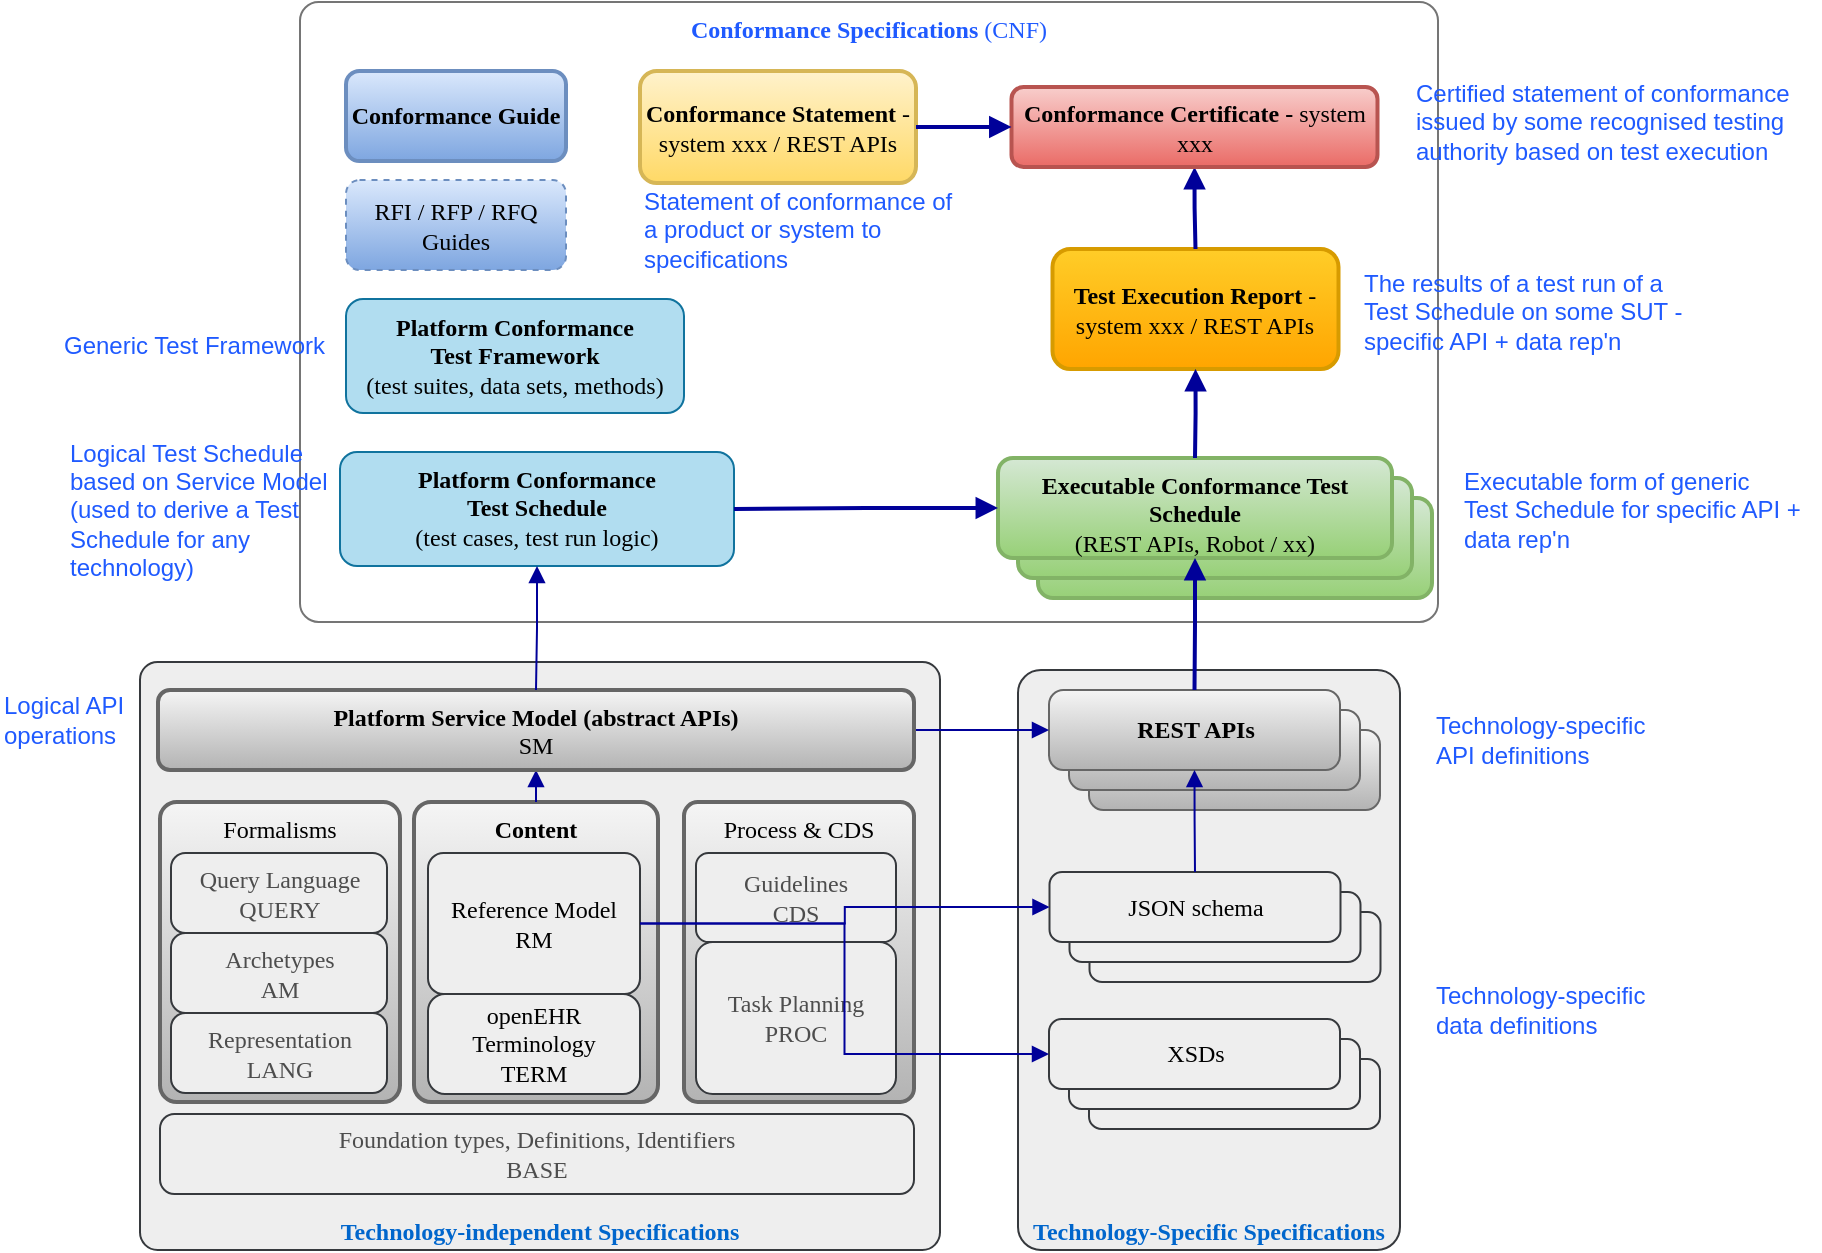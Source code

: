<mxfile version="12.6.5" type="device"><diagram id="b103ddfa-8f0c-cd65-ed6a-003c00e3a0f2" name="Page-1"><mxGraphModel dx="1126" dy="786" grid="1" gridSize="10" guides="1" tooltips="1" connect="1" arrows="1" fold="1" page="1" pageScale="1" pageWidth="1169" pageHeight="826" background="#ffffff" math="0" shadow="0"><root><mxCell id="0"/><mxCell id="1" parent="0"/><UserObject label="&lt;span&gt;Technology-Specific Specifications&lt;/span&gt;" id="13"><mxCell style="rounded=1;whiteSpace=wrap;html=1;glass=0;labelBackgroundColor=none;strokeColor=#36393d;strokeWidth=1;fillColor=#eeeeee;fontFamily=Verdana;fontSize=12;align=center;shadow=0;comic=0;arcSize=6;fontStyle=1;verticalAlign=bottom;fontColor=#0066CC;" parent="1" vertex="1"><mxGeometry x="560" y="514" width="191" height="290" as="geometry"/></mxCell></UserObject><UserObject label="JSON schema" id="EvurB80rh6ZlVjJsJ0TG-45"><mxCell style="rounded=1;whiteSpace=wrap;html=1;glass=0;labelBackgroundColor=none;strokeColor=#36393d;strokeWidth=1;fillColor=#eeeeee;fontFamily=Verdana;fontSize=12;align=center;shadow=0;comic=0;arcSize=18;fontStyle=0;" vertex="1" parent="1"><mxGeometry x="595.75" y="635" width="145.5" height="35" as="geometry"/></mxCell></UserObject><UserObject label="JSON schema" id="EvurB80rh6ZlVjJsJ0TG-44"><mxCell style="rounded=1;whiteSpace=wrap;html=1;glass=0;labelBackgroundColor=none;strokeColor=#36393d;strokeWidth=1;fillColor=#eeeeee;fontFamily=Verdana;fontSize=12;align=center;shadow=0;comic=0;arcSize=18;fontStyle=0;" vertex="1" parent="1"><mxGeometry x="585.75" y="625" width="145.5" height="35" as="geometry"/></mxCell></UserObject><UserObject label="XSDs" id="EvurB80rh6ZlVjJsJ0TG-47"><mxCell style="rounded=1;whiteSpace=wrap;html=1;glass=0;labelBackgroundColor=none;strokeColor=#36393d;strokeWidth=1;fillColor=#eeeeee;fontFamily=Verdana;fontSize=12;align=center;shadow=0;comic=0;arcSize=18;fontStyle=0;" vertex="1" parent="1"><mxGeometry x="595.5" y="708.5" width="145.5" height="35" as="geometry"/></mxCell></UserObject><UserObject label="XSDs" id="EvurB80rh6ZlVjJsJ0TG-46"><mxCell style="rounded=1;whiteSpace=wrap;html=1;glass=0;labelBackgroundColor=none;strokeColor=#36393d;strokeWidth=1;fillColor=#eeeeee;fontFamily=Verdana;fontSize=12;align=center;shadow=0;comic=0;arcSize=18;fontStyle=0;" vertex="1" parent="1"><mxGeometry x="585.5" y="698.5" width="145.5" height="35" as="geometry"/></mxCell></UserObject><UserObject label="&lt;span style=&quot;font-size: 12px&quot;&gt;&lt;font&gt;&lt;b&gt;Conformance Specifications&amp;nbsp;&lt;/b&gt;(&lt;/font&gt;&lt;/span&gt;CNF&lt;span style=&quot;font-size: 12px&quot;&gt;&lt;font&gt;)&lt;/font&gt;&lt;/span&gt;" id="14"><mxCell style="rounded=1;whiteSpace=wrap;html=1;glass=0;labelBackgroundColor=none;strokeWidth=1;fontFamily=Verdana;fontSize=12;align=center;shadow=0;comic=0;arcSize=3;fontStyle=0;fontColor=#1F5AFF;strokeColor=#757575;verticalAlign=top;" parent="1" vertex="1"><mxGeometry x="201" y="180" width="569" height="310" as="geometry"/></mxCell></UserObject><UserObject label="&lt;span style=&quot;font-size: 12px&quot;&gt;&lt;br style=&quot;font-size: 12px&quot;&gt;&lt;/span&gt;" id="EvurB80rh6ZlVjJsJ0TG-40"><mxCell style="rounded=1;whiteSpace=wrap;html=1;glass=0;labelBackgroundColor=none;strokeColor=#82b366;strokeWidth=2;fillColor=#d5e8d4;fontFamily=Verdana;fontSize=12;align=center;shadow=0;comic=0;arcSize=15;fontStyle=1;rotation=0;verticalAlign=top;gradientColor=#97d077;" vertex="1" parent="1"><mxGeometry x="570" y="428" width="197" height="50" as="geometry"/></mxCell></UserObject><UserObject label="&lt;span style=&quot;font-size: 12px&quot;&gt;&lt;br style=&quot;font-size: 12px&quot;&gt;&lt;/span&gt;" id="EvurB80rh6ZlVjJsJ0TG-39"><mxCell style="rounded=1;whiteSpace=wrap;html=1;glass=0;labelBackgroundColor=none;strokeColor=#82b366;strokeWidth=2;fillColor=#d5e8d4;fontFamily=Verdana;fontSize=12;align=center;shadow=0;comic=0;arcSize=15;fontStyle=1;rotation=0;verticalAlign=top;gradientColor=#97d077;" vertex="1" parent="1"><mxGeometry x="560" y="418" width="197" height="50" as="geometry"/></mxCell></UserObject><UserObject label="REST APIs" id="EvurB80rh6ZlVjJsJ0TG-30"><mxCell style="rounded=1;whiteSpace=wrap;html=1;glass=0;labelBackgroundColor=none;strokeColor=#666666;strokeWidth=1;fillColor=#f5f5f5;fontFamily=Verdana;fontSize=12;align=center;shadow=0;comic=0;arcSize=18;fontStyle=1;gradientColor=#b3b3b3;" vertex="1" parent="1"><mxGeometry x="595.5" y="544" width="145.5" height="40" as="geometry"/></mxCell></UserObject><UserObject label="REST APIs" id="EvurB80rh6ZlVjJsJ0TG-29"><mxCell style="rounded=1;whiteSpace=wrap;html=1;glass=0;labelBackgroundColor=none;strokeColor=#666666;strokeWidth=1;fillColor=#f5f5f5;fontFamily=Verdana;fontSize=12;align=center;shadow=0;comic=0;arcSize=18;fontStyle=1;gradientColor=#b3b3b3;" vertex="1" parent="1"><mxGeometry x="585.5" y="534" width="145.5" height="40" as="geometry"/></mxCell></UserObject><mxCell id="2" value="&lt;font style=&quot;font-size: 12px;&quot;&gt;Technology-independent Specifications&lt;/font&gt;" style="rounded=1;whiteSpace=wrap;html=1;glass=0;labelBackgroundColor=none;strokeWidth=1;fontFamily=Verdana;fontSize=12;align=center;shadow=0;comic=0;arcSize=3;fontStyle=1;verticalAlign=bottom;fillColor=#eeeeee;strokeColor=#36393d;fontColor=#0066CC;" parent="1" vertex="1"><mxGeometry x="121" y="510" width="400" height="294" as="geometry"/></mxCell><mxCell id="EGhp5QR9GK3-txbRv1Ei-33" value="&lt;span style=&quot;font-size: 12px&quot;&gt;Content&lt;/span&gt;" style="rounded=1;whiteSpace=wrap;html=1;glass=0;labelBackgroundColor=none;strokeColor=#666666;strokeWidth=2;fillColor=#f5f5f5;fontFamily=Verdana;fontSize=12;align=center;shadow=0;comic=0;arcSize=7;fontStyle=1;verticalAlign=top;gradientColor=#b3b3b3;" parent="1" vertex="1"><mxGeometry x="258" y="580" width="122" height="150" as="geometry"/></mxCell><mxCell id="EGhp5QR9GK3-txbRv1Ei-32" value="&lt;span style=&quot;font-size: 12px;&quot;&gt;Formalisms&lt;/span&gt;" style="rounded=1;whiteSpace=wrap;html=1;glass=0;labelBackgroundColor=none;strokeColor=#666666;strokeWidth=2;fillColor=#f5f5f5;fontFamily=Verdana;fontSize=12;align=center;shadow=0;comic=0;arcSize=7;fontStyle=0;verticalAlign=top;gradientColor=#b3b3b3;" parent="1" vertex="1"><mxGeometry x="131" y="580" width="120" height="150" as="geometry"/></mxCell><mxCell id="8" value="Process &amp;amp; CDS" style="rounded=1;whiteSpace=wrap;html=1;glass=0;labelBackgroundColor=none;strokeColor=#666666;strokeWidth=2;fillColor=#f5f5f5;fontFamily=Verdana;fontSize=12;align=center;shadow=0;comic=0;arcSize=6;fontStyle=0;rotation=0;verticalAlign=top;gradientColor=#b3b3b3;" parent="1" vertex="1"><mxGeometry x="393" y="580" width="115" height="150" as="geometry"/></mxCell><UserObject label="Archetypes&lt;br style=&quot;font-size: 12px&quot;&gt;&lt;font&gt;AM&lt;/font&gt;" id="10"><mxCell style="rounded=1;whiteSpace=wrap;html=1;glass=0;labelBackgroundColor=none;strokeColor=#36393d;strokeWidth=1;fillColor=#eeeeee;fontFamily=Verdana;fontSize=12;align=center;shadow=0;comic=0;arcSize=18;fontStyle=0;fontColor=#4D4D4D;" parent="1" vertex="1"><mxGeometry x="136.5" y="645.5" width="108" height="40" as="geometry"/></mxCell></UserObject><UserObject label="&lt;span&gt;Foundation types, Definitions, Identifiers&lt;/span&gt;&lt;br style=&quot;font-size: 12px&quot;&gt;&lt;font&gt;BASE&lt;/font&gt;" id="11"><mxCell style="rounded=1;whiteSpace=wrap;html=1;glass=0;labelBackgroundColor=none;strokeColor=#36393d;strokeWidth=1;fillColor=#eeeeee;fontFamily=Verdana;fontSize=12;align=center;shadow=0;comic=0;arcSize=18;fontStyle=0;fontColor=#4D4D4D;" parent="1" vertex="1"><mxGeometry x="131" y="736" width="377" height="40" as="geometry"/></mxCell></UserObject><UserObject label="Representation&lt;br style=&quot;font-size: 12px&quot;&gt;&lt;font&gt;LANG&lt;/font&gt;" id="15"><mxCell style="rounded=1;whiteSpace=wrap;html=1;glass=0;labelBackgroundColor=none;strokeColor=#36393d;strokeWidth=1;fillColor=#eeeeee;fontFamily=Verdana;fontSize=12;align=center;shadow=0;comic=0;arcSize=18;fontStyle=0;fontColor=#4D4D4D;" parent="1" vertex="1"><mxGeometry x="136.5" y="685.5" width="108" height="40" as="geometry"/></mxCell></UserObject><UserObject label="Task Planning&lt;br style=&quot;font-size: 12px&quot;&gt;&lt;span style=&quot;font-size: 12px&quot;&gt;&lt;font&gt;PROC&lt;/font&gt;&lt;/span&gt;" id="16"><mxCell style="rounded=1;whiteSpace=wrap;html=1;glass=0;labelBackgroundColor=none;strokeColor=#36393d;strokeWidth=1;fillColor=#eeeeee;fontFamily=Verdana;fontSize=12;align=center;shadow=0;comic=0;arcSize=11;fontStyle=0;fontColor=#4D4D4D;" parent="1" vertex="1"><mxGeometry x="399" y="650" width="100" height="76" as="geometry"/></mxCell></UserObject><UserObject label="REST APIs" id="23"><mxCell style="rounded=1;whiteSpace=wrap;html=1;glass=0;labelBackgroundColor=none;strokeColor=#666666;strokeWidth=1;fillColor=#f5f5f5;fontFamily=Verdana;fontSize=12;align=center;shadow=0;comic=0;arcSize=18;fontStyle=1;gradientColor=#b3b3b3;" parent="1" vertex="1"><mxGeometry x="575.5" y="524" width="145.5" height="40" as="geometry"/></mxCell></UserObject><UserObject label="JSON schema" id="24"><mxCell style="rounded=1;whiteSpace=wrap;html=1;glass=0;labelBackgroundColor=none;strokeColor=#36393d;strokeWidth=1;fillColor=#eeeeee;fontFamily=Verdana;fontSize=12;align=center;shadow=0;comic=0;arcSize=18;fontStyle=0;" parent="1" vertex="1"><mxGeometry x="575.75" y="615" width="145.5" height="35" as="geometry"/></mxCell></UserObject><UserObject label="XSDs" id="25"><mxCell style="rounded=1;whiteSpace=wrap;html=1;glass=0;labelBackgroundColor=none;strokeColor=#36393d;strokeWidth=1;fillColor=#eeeeee;fontFamily=Verdana;fontSize=12;align=center;shadow=0;comic=0;arcSize=18;fontStyle=0;" parent="1" vertex="1"><mxGeometry x="575.5" y="688.5" width="145.5" height="35" as="geometry"/></mxCell></UserObject><UserObject label="&lt;font&gt;Query Language&lt;br style=&quot;font-size: 12px&quot;&gt;&lt;/font&gt;&lt;font&gt;QUERY&lt;/font&gt;" id="EGhp5QR9GK3-txbRv1Ei-28"><mxCell style="rounded=1;whiteSpace=wrap;html=1;glass=0;labelBackgroundColor=none;strokeColor=#36393d;strokeWidth=1;fillColor=#eeeeee;fontFamily=Verdana;fontSize=12;align=center;shadow=0;comic=0;arcSize=18;fontStyle=0;fontColor=#4D4D4D;" parent="1" vertex="1"><mxGeometry x="136.5" y="605.5" width="108" height="40" as="geometry"/></mxCell></UserObject><UserObject label="Reference Model &lt;span style=&quot;font-size: 12px&quot;&gt;&lt;font&gt;RM&lt;/font&gt;&lt;/span&gt;" id="9"><mxCell style="rounded=1;whiteSpace=wrap;html=1;glass=0;labelBackgroundColor=none;strokeColor=#36393d;strokeWidth=1;fillColor=#eeeeee;fontFamily=Verdana;fontSize=12;align=center;shadow=0;comic=0;arcSize=11;fontStyle=0;fontColor=#000000;" parent="1" vertex="1"><mxGeometry x="265" y="605.5" width="106" height="70.5" as="geometry"/></mxCell></UserObject><mxCell id="EvurB80rh6ZlVjJsJ0TG-28" style="edgeStyle=orthogonalEdgeStyle;rounded=0;orthogonalLoop=1;jettySize=auto;html=1;exitX=0;exitY=0.5;exitDx=0;exitDy=0;startArrow=block;startFill=1;endArrow=none;endFill=0;strokeWidth=1;strokeColor=#000099;entryX=1;entryY=0.5;entryDx=0;entryDy=0;" edge="1" parent="1" source="23" target="EGhp5QR9GK3-txbRv1Ei-31"><mxGeometry relative="1" as="geometry"/></mxCell><mxCell id="EvurB80rh6ZlVjJsJ0TG-65" value="" style="edgeStyle=orthogonalEdgeStyle;rounded=0;orthogonalLoop=1;jettySize=auto;html=1;startArrow=block;startFill=1;endArrow=none;endFill=0;strokeColor=#000099;strokeWidth=1;fontSize=12;fontColor=#000000;exitX=0.5;exitY=1;exitDx=0;exitDy=0;" edge="1" parent="1" source="EGhp5QR9GK3-txbRv1Ei-31"><mxGeometry relative="1" as="geometry"><mxPoint x="319" y="580" as="targetPoint"/></mxGeometry></mxCell><UserObject label="Platform Service Model (abstract APIs)&lt;br&gt;&lt;font style=&quot;font-weight: 400&quot;&gt;SM&lt;/font&gt;&lt;span style=&quot;font-weight: normal ; font-size: 12px&quot;&gt;&lt;br style=&quot;font-size: 12px&quot;&gt;&lt;/span&gt;" id="EGhp5QR9GK3-txbRv1Ei-31"><mxCell style="rounded=1;whiteSpace=wrap;html=1;glass=0;labelBackgroundColor=none;strokeColor=#666666;strokeWidth=2;fillColor=#f5f5f5;fontFamily=Verdana;fontSize=12;align=center;shadow=0;comic=0;arcSize=15;fontStyle=1;rotation=0;gradientColor=#b3b3b3;verticalAlign=top;fontColor=#000000;" parent="1" vertex="1"><mxGeometry x="130" y="524" width="378" height="40" as="geometry"/></mxCell></UserObject><UserObject label="Guidelines&lt;br style=&quot;font-size: 12px&quot;&gt;&lt;span style=&quot;font-size: 12px&quot;&gt;&lt;font&gt;CDS&lt;/font&gt;&lt;/span&gt;" id="-gFSiuFGC3lL-DmFV3H0-26"><mxCell style="rounded=1;whiteSpace=wrap;html=1;glass=0;labelBackgroundColor=none;strokeColor=#36393d;strokeWidth=1;fillColor=#eeeeee;fontFamily=Verdana;fontSize=12;align=center;shadow=0;comic=0;arcSize=14;fontStyle=0;fontColor=#4D4D4D;" parent="1" vertex="1"><mxGeometry x="399" y="605.5" width="100" height="44.5" as="geometry"/></mxCell></UserObject><UserObject label="&lt;span style=&quot;font-family: &amp;quot;verdana&amp;quot;&quot;&gt;openEHR Terminology&lt;br&gt;&lt;/span&gt;&lt;span style=&quot;font-family: &amp;quot;verdana&amp;quot;&quot;&gt;&lt;font&gt;TERM&lt;/font&gt;&lt;/span&gt;" id="EQEOGqSLGfEinVACcjaa-28"><mxCell style="rounded=1;whiteSpace=wrap;html=1;glass=0;labelBackgroundColor=none;strokeColor=#36393d;strokeWidth=1;fillColor=#eeeeee;fontFamily=Verdana;fontSize=12;align=center;shadow=0;comic=0;arcSize=17;fontStyle=0;fontColor=#000000;" parent="1" vertex="1"><mxGeometry x="265" y="676" width="106" height="50" as="geometry"/></mxCell></UserObject><UserObject label="&lt;span style=&quot;font-size: 12px&quot;&gt;Platform Conformance&lt;br&gt;Test Schedule&lt;br&gt;&lt;span style=&quot;font-weight: normal&quot;&gt;(test cases, test run logic)&lt;/span&gt;&lt;br style=&quot;font-size: 12px&quot;&gt;&lt;/span&gt;" id="EvurB80rh6ZlVjJsJ0TG-32"><mxCell style="rounded=1;whiteSpace=wrap;html=1;glass=0;labelBackgroundColor=none;strokeColor=#10739e;strokeWidth=1;fillColor=#b1ddf0;fontFamily=Verdana;fontSize=12;align=center;shadow=0;comic=0;arcSize=15;fontStyle=1;rotation=0;verticalAlign=top;" vertex="1" parent="1"><mxGeometry x="221" y="405" width="197" height="57" as="geometry"/></mxCell></UserObject><mxCell id="EvurB80rh6ZlVjJsJ0TG-33" style="edgeStyle=orthogonalEdgeStyle;rounded=0;orthogonalLoop=1;jettySize=auto;html=1;exitX=0.5;exitY=1;exitDx=0;exitDy=0;startArrow=block;startFill=1;endArrow=none;endFill=0;strokeWidth=1;strokeColor=#000099;entryX=0.5;entryY=0;entryDx=0;entryDy=0;" edge="1" parent="1" source="EvurB80rh6ZlVjJsJ0TG-32" target="EGhp5QR9GK3-txbRv1Ei-31"><mxGeometry relative="1" as="geometry"><mxPoint x="518" y="564" as="sourcePoint"/><mxPoint x="585.5" y="564" as="targetPoint"/></mxGeometry></mxCell><UserObject label="&lt;span style=&quot;font-size: 12px&quot;&gt;Executable Conformance Test Schedule&lt;br&gt;&lt;span style=&quot;font-weight: normal&quot;&gt;(REST APIs, Robot / xx)&lt;/span&gt;&lt;br style=&quot;font-size: 12px&quot;&gt;&lt;/span&gt;" id="EvurB80rh6ZlVjJsJ0TG-34"><mxCell style="rounded=1;whiteSpace=wrap;html=1;glass=0;labelBackgroundColor=none;strokeColor=#82b366;strokeWidth=2;fillColor=#d5e8d4;fontFamily=Verdana;fontSize=12;align=center;shadow=0;comic=0;arcSize=15;fontStyle=1;rotation=0;verticalAlign=top;gradientColor=#97d077;" vertex="1" parent="1"><mxGeometry x="550" y="408" width="197" height="50" as="geometry"/></mxCell></UserObject><mxCell id="EvurB80rh6ZlVjJsJ0TG-35" style="edgeStyle=orthogonalEdgeStyle;rounded=0;orthogonalLoop=1;jettySize=auto;html=1;exitX=0;exitY=0.5;exitDx=0;exitDy=0;startArrow=block;startFill=1;endArrow=none;endFill=0;strokeWidth=2;strokeColor=#000099;entryX=1;entryY=0.5;entryDx=0;entryDy=0;" edge="1" parent="1" source="EvurB80rh6ZlVjJsJ0TG-34" target="EvurB80rh6ZlVjJsJ0TG-32"><mxGeometry relative="1" as="geometry"><mxPoint x="585.5" y="577" as="sourcePoint"/><mxPoint x="518" y="577" as="targetPoint"/></mxGeometry></mxCell><mxCell id="EvurB80rh6ZlVjJsJ0TG-36" style="edgeStyle=orthogonalEdgeStyle;rounded=0;orthogonalLoop=1;jettySize=auto;html=1;exitX=0.5;exitY=1;exitDx=0;exitDy=0;startArrow=block;startFill=1;endArrow=none;endFill=0;strokeWidth=2;strokeColor=#000099;entryX=0.5;entryY=0;entryDx=0;entryDy=0;" edge="1" parent="1" source="EvurB80rh6ZlVjJsJ0TG-34" target="23"><mxGeometry relative="1" as="geometry"><mxPoint x="585.5" y="564" as="sourcePoint"/><mxPoint x="518" y="564" as="targetPoint"/></mxGeometry></mxCell><UserObject label="&lt;span style=&quot;font-size: 12px&quot;&gt;Test Execution Report &lt;span style=&quot;font-weight: normal&quot;&gt;- system xxx / REST APIs&lt;/span&gt;&lt;br style=&quot;font-size: 12px&quot;&gt;&lt;/span&gt;" id="EvurB80rh6ZlVjJsJ0TG-41"><mxCell style="rounded=1;whiteSpace=wrap;html=1;glass=0;labelBackgroundColor=none;strokeColor=#d79b00;strokeWidth=2;fillColor=#ffcd28;fontFamily=Verdana;fontSize=12;align=center;shadow=0;comic=0;arcSize=15;fontStyle=1;rotation=0;verticalAlign=middle;gradientColor=#ffa500;" vertex="1" parent="1"><mxGeometry x="577.25" y="303.5" width="143" height="60" as="geometry"/></mxCell></UserObject><mxCell id="EvurB80rh6ZlVjJsJ0TG-43" style="edgeStyle=orthogonalEdgeStyle;rounded=0;orthogonalLoop=1;jettySize=auto;html=1;exitX=0.5;exitY=1;exitDx=0;exitDy=0;startArrow=block;startFill=1;endArrow=none;endFill=0;strokeWidth=2;strokeColor=#000099;entryX=0.5;entryY=0;entryDx=0;entryDy=0;" edge="1" parent="1" source="EvurB80rh6ZlVjJsJ0TG-41" target="EvurB80rh6ZlVjJsJ0TG-34"><mxGeometry relative="1" as="geometry"><mxPoint x="658.5" y="468" as="sourcePoint"/><mxPoint x="658.25" y="544" as="targetPoint"/></mxGeometry></mxCell><UserObject label="&lt;span style=&quot;font-size: 12px&quot;&gt;Conformance Statement &lt;span style=&quot;font-weight: normal&quot;&gt;- system xxx / REST APIs&lt;/span&gt;&lt;br style=&quot;font-size: 12px&quot;&gt;&lt;/span&gt;" id="EvurB80rh6ZlVjJsJ0TG-48"><mxCell style="rounded=1;whiteSpace=wrap;html=1;glass=0;labelBackgroundColor=none;strokeColor=#d6b656;strokeWidth=2;fillColor=#fff2cc;fontFamily=Verdana;fontSize=12;align=center;shadow=0;comic=0;arcSize=15;fontStyle=1;rotation=0;verticalAlign=middle;gradientColor=#ffd966;" vertex="1" parent="1"><mxGeometry x="371" y="214.5" width="138" height="56" as="geometry"/></mxCell></UserObject><UserObject label="&lt;span style=&quot;font-size: 12px&quot;&gt;Conformance Guide&lt;br style=&quot;font-size: 12px&quot;&gt;&lt;/span&gt;" id="EvurB80rh6ZlVjJsJ0TG-49"><mxCell style="rounded=1;whiteSpace=wrap;html=1;glass=0;labelBackgroundColor=none;strokeWidth=2;fontFamily=Verdana;fontSize=12;align=center;shadow=0;comic=0;arcSize=15;fontStyle=1;rotation=0;verticalAlign=middle;gradientColor=#7ea6e0;fillColor=#dae8fc;strokeColor=#6c8ebf;" vertex="1" parent="1"><mxGeometry x="224" y="214.5" width="110" height="45" as="geometry"/></mxCell></UserObject><mxCell id="EvurB80rh6ZlVjJsJ0TG-50" style="edgeStyle=orthogonalEdgeStyle;rounded=0;orthogonalLoop=1;jettySize=auto;html=1;exitX=0.5;exitY=1;exitDx=0;exitDy=0;startArrow=block;startFill=1;endArrow=none;endFill=0;strokeWidth=2;strokeColor=#000099;entryX=0.5;entryY=0;entryDx=0;entryDy=0;" edge="1" parent="1" source="EvurB80rh6ZlVjJsJ0TG-51" target="EvurB80rh6ZlVjJsJ0TG-41"><mxGeometry relative="1" as="geometry"><mxPoint x="658.5" y="392" as="sourcePoint"/><mxPoint x="658.5" y="418" as="targetPoint"/></mxGeometry></mxCell><UserObject label="&lt;span style=&quot;font-size: 12px&quot;&gt;Conformance Certificate - &lt;span style=&quot;font-weight: normal&quot;&gt;system xxx&lt;/span&gt;&lt;br style=&quot;font-size: 12px&quot;&gt;&lt;/span&gt;" id="EvurB80rh6ZlVjJsJ0TG-51"><mxCell style="rounded=1;whiteSpace=wrap;html=1;glass=0;labelBackgroundColor=none;strokeColor=#b85450;strokeWidth=2;fillColor=#f8cecc;fontFamily=Verdana;fontSize=12;align=center;shadow=0;comic=0;arcSize=15;fontStyle=1;rotation=0;verticalAlign=middle;gradientColor=#ea6b66;" vertex="1" parent="1"><mxGeometry x="556.75" y="222.5" width="183" height="40" as="geometry"/></mxCell></UserObject><mxCell id="EvurB80rh6ZlVjJsJ0TG-52" style="edgeStyle=orthogonalEdgeStyle;rounded=0;orthogonalLoop=1;jettySize=auto;html=1;exitX=0;exitY=0.5;exitDx=0;exitDy=0;startArrow=block;startFill=1;endArrow=none;endFill=0;strokeWidth=2;strokeColor=#000099;entryX=1;entryY=0.5;entryDx=0;entryDy=0;" edge="1" parent="1" source="EvurB80rh6ZlVjJsJ0TG-51" target="EvurB80rh6ZlVjJsJ0TG-48"><mxGeometry relative="1" as="geometry"><mxPoint x="658.5" y="330" as="sourcePoint"/><mxPoint x="658.5" y="352" as="targetPoint"/></mxGeometry></mxCell><UserObject label="&lt;span style=&quot;font-size: 12px&quot;&gt;Platform Conformance&lt;br&gt;Test Framework&lt;br&gt;&lt;span style=&quot;font-weight: normal&quot;&gt;(test suites, data sets, methods)&lt;/span&gt;&lt;br style=&quot;font-size: 12px&quot;&gt;&lt;/span&gt;" id="EvurB80rh6ZlVjJsJ0TG-53"><mxCell style="rounded=1;whiteSpace=wrap;html=1;glass=0;labelBackgroundColor=none;strokeColor=#10739e;strokeWidth=1;fillColor=#b1ddf0;fontFamily=Verdana;fontSize=12;align=center;shadow=0;comic=0;arcSize=15;fontStyle=1;rotation=0;verticalAlign=middle;" vertex="1" parent="1"><mxGeometry x="224" y="328.5" width="169" height="57" as="geometry"/></mxCell></UserObject><mxCell id="EvurB80rh6ZlVjJsJ0TG-54" value="Executable form of generic &lt;br&gt;Test Schedule for&amp;nbsp;specific API + &lt;br&gt;data rep'n" style="text;html=1;align=left;verticalAlign=middle;resizable=0;points=[];autosize=1;fontSize=12;fontColor=#1F5AFF;" vertex="1" parent="1"><mxGeometry x="781" y="408.5" width="180" height="50" as="geometry"/></mxCell><mxCell id="EvurB80rh6ZlVjJsJ0TG-55" value="The results of a test run of a&amp;nbsp;&lt;br&gt;Test Schedule on some&amp;nbsp;SUT -&lt;br&gt;specific API + data rep'n" style="text;html=1;align=left;verticalAlign=middle;resizable=0;points=[];autosize=1;fontSize=12;fontColor=#1F5AFF;" vertex="1" parent="1"><mxGeometry x="731" y="310" width="170" height="50" as="geometry"/></mxCell><mxCell id="EvurB80rh6ZlVjJsJ0TG-56" value="Statement of conformance of&lt;br&gt;a product or system to &lt;br&gt;specifications" style="text;html=1;align=left;verticalAlign=middle;resizable=0;points=[];autosize=1;fontSize=12;fontColor=#1F5AFF;" vertex="1" parent="1"><mxGeometry x="371" y="269" width="170" height="50" as="geometry"/></mxCell><mxCell id="EvurB80rh6ZlVjJsJ0TG-57" value="Certified statement of conformance&lt;br&gt;issued by some recognised testing &lt;br&gt;authority based on test execution" style="text;html=1;align=left;verticalAlign=middle;resizable=0;points=[];autosize=1;fontSize=12;fontColor=#1F5AFF;" vertex="1" parent="1"><mxGeometry x="757" y="214.5" width="200" height="50" as="geometry"/></mxCell><mxCell id="EvurB80rh6ZlVjJsJ0TG-58" value="Logical Test Schedule&lt;br&gt;based on Service Model&amp;nbsp;&lt;br&gt;(used to derive a Test&lt;br&gt;Schedule for any &lt;br&gt;technology)" style="text;html=1;align=left;verticalAlign=middle;resizable=0;points=[];autosize=1;fontSize=12;fontColor=#1F5AFF;" vertex="1" parent="1"><mxGeometry x="84" y="393.5" width="140" height="80" as="geometry"/></mxCell><mxCell id="EvurB80rh6ZlVjJsJ0TG-59" value="Generic Test Framework" style="text;html=1;align=left;verticalAlign=middle;resizable=0;points=[];autosize=1;fontSize=12;fontColor=#1F5AFF;" vertex="1" parent="1"><mxGeometry x="81" y="341.5" width="140" height="20" as="geometry"/></mxCell><UserObject label="&lt;span style=&quot;font-size: 12px&quot;&gt;RFI / RFP / RFQ Guides&lt;br style=&quot;font-size: 12px&quot;&gt;&lt;/span&gt;" id="EvurB80rh6ZlVjJsJ0TG-60"><mxCell style="rounded=1;whiteSpace=wrap;html=1;glass=0;labelBackgroundColor=none;strokeWidth=1;fontFamily=Verdana;fontSize=12;align=center;shadow=0;comic=0;arcSize=15;fontStyle=0;rotation=0;verticalAlign=middle;gradientColor=#7ea6e0;fillColor=#dae8fc;strokeColor=#6c8ebf;dashed=1;" vertex="1" parent="1"><mxGeometry x="224" y="269" width="110" height="45" as="geometry"/></mxCell></UserObject><mxCell id="EvurB80rh6ZlVjJsJ0TG-61" value="Logical API&lt;br&gt;operations" style="text;html=1;align=left;verticalAlign=middle;resizable=0;points=[];autosize=1;fontSize=12;fontColor=#1F5AFF;" vertex="1" parent="1"><mxGeometry x="51" y="524" width="70" height="30" as="geometry"/></mxCell><mxCell id="EvurB80rh6ZlVjJsJ0TG-63" value="Technology-specific&lt;br&gt;API definitions" style="text;html=1;align=left;verticalAlign=middle;resizable=0;points=[];autosize=1;fontSize=12;fontColor=#1F5AFF;" vertex="1" parent="1"><mxGeometry x="767" y="534" width="120" height="30" as="geometry"/></mxCell><mxCell id="EvurB80rh6ZlVjJsJ0TG-64" value="Technology-specific&lt;br&gt;data definitions" style="text;html=1;align=left;verticalAlign=middle;resizable=0;points=[];autosize=1;fontSize=12;fontColor=#1F5AFF;" vertex="1" parent="1"><mxGeometry x="767" y="668.5" width="120" height="30" as="geometry"/></mxCell><mxCell id="EvurB80rh6ZlVjJsJ0TG-66" style="edgeStyle=orthogonalEdgeStyle;rounded=0;orthogonalLoop=1;jettySize=auto;html=1;exitX=0;exitY=0.5;exitDx=0;exitDy=0;startArrow=block;startFill=1;endArrow=none;endFill=0;strokeWidth=1;strokeColor=#000099;entryX=1;entryY=0.5;entryDx=0;entryDy=0;" edge="1" parent="1" source="24" target="9"><mxGeometry relative="1" as="geometry"><mxPoint x="585.5" y="554" as="sourcePoint"/><mxPoint x="518" y="554" as="targetPoint"/></mxGeometry></mxCell><mxCell id="EvurB80rh6ZlVjJsJ0TG-67" style="edgeStyle=orthogonalEdgeStyle;rounded=0;orthogonalLoop=1;jettySize=auto;html=1;exitX=0;exitY=0.5;exitDx=0;exitDy=0;startArrow=block;startFill=1;endArrow=none;endFill=0;strokeWidth=1;strokeColor=#000099;entryX=1;entryY=0.5;entryDx=0;entryDy=0;" edge="1" parent="1" source="25" target="9"><mxGeometry relative="1" as="geometry"><mxPoint x="585.75" y="642.5" as="sourcePoint"/><mxPoint x="381" y="650.75" as="targetPoint"/></mxGeometry></mxCell><mxCell id="EvurB80rh6ZlVjJsJ0TG-68" style="edgeStyle=orthogonalEdgeStyle;rounded=0;orthogonalLoop=1;jettySize=auto;html=1;exitX=0.5;exitY=1;exitDx=0;exitDy=0;startArrow=block;startFill=1;endArrow=none;endFill=0;strokeWidth=1;strokeColor=#000099;entryX=0.5;entryY=0;entryDx=0;entryDy=0;" edge="1" parent="1" source="23" target="24"><mxGeometry relative="1" as="geometry"><mxPoint x="585.75" y="642.5" as="sourcePoint"/><mxPoint x="381" y="650.75" as="targetPoint"/></mxGeometry></mxCell></root></mxGraphModel></diagram></mxfile>